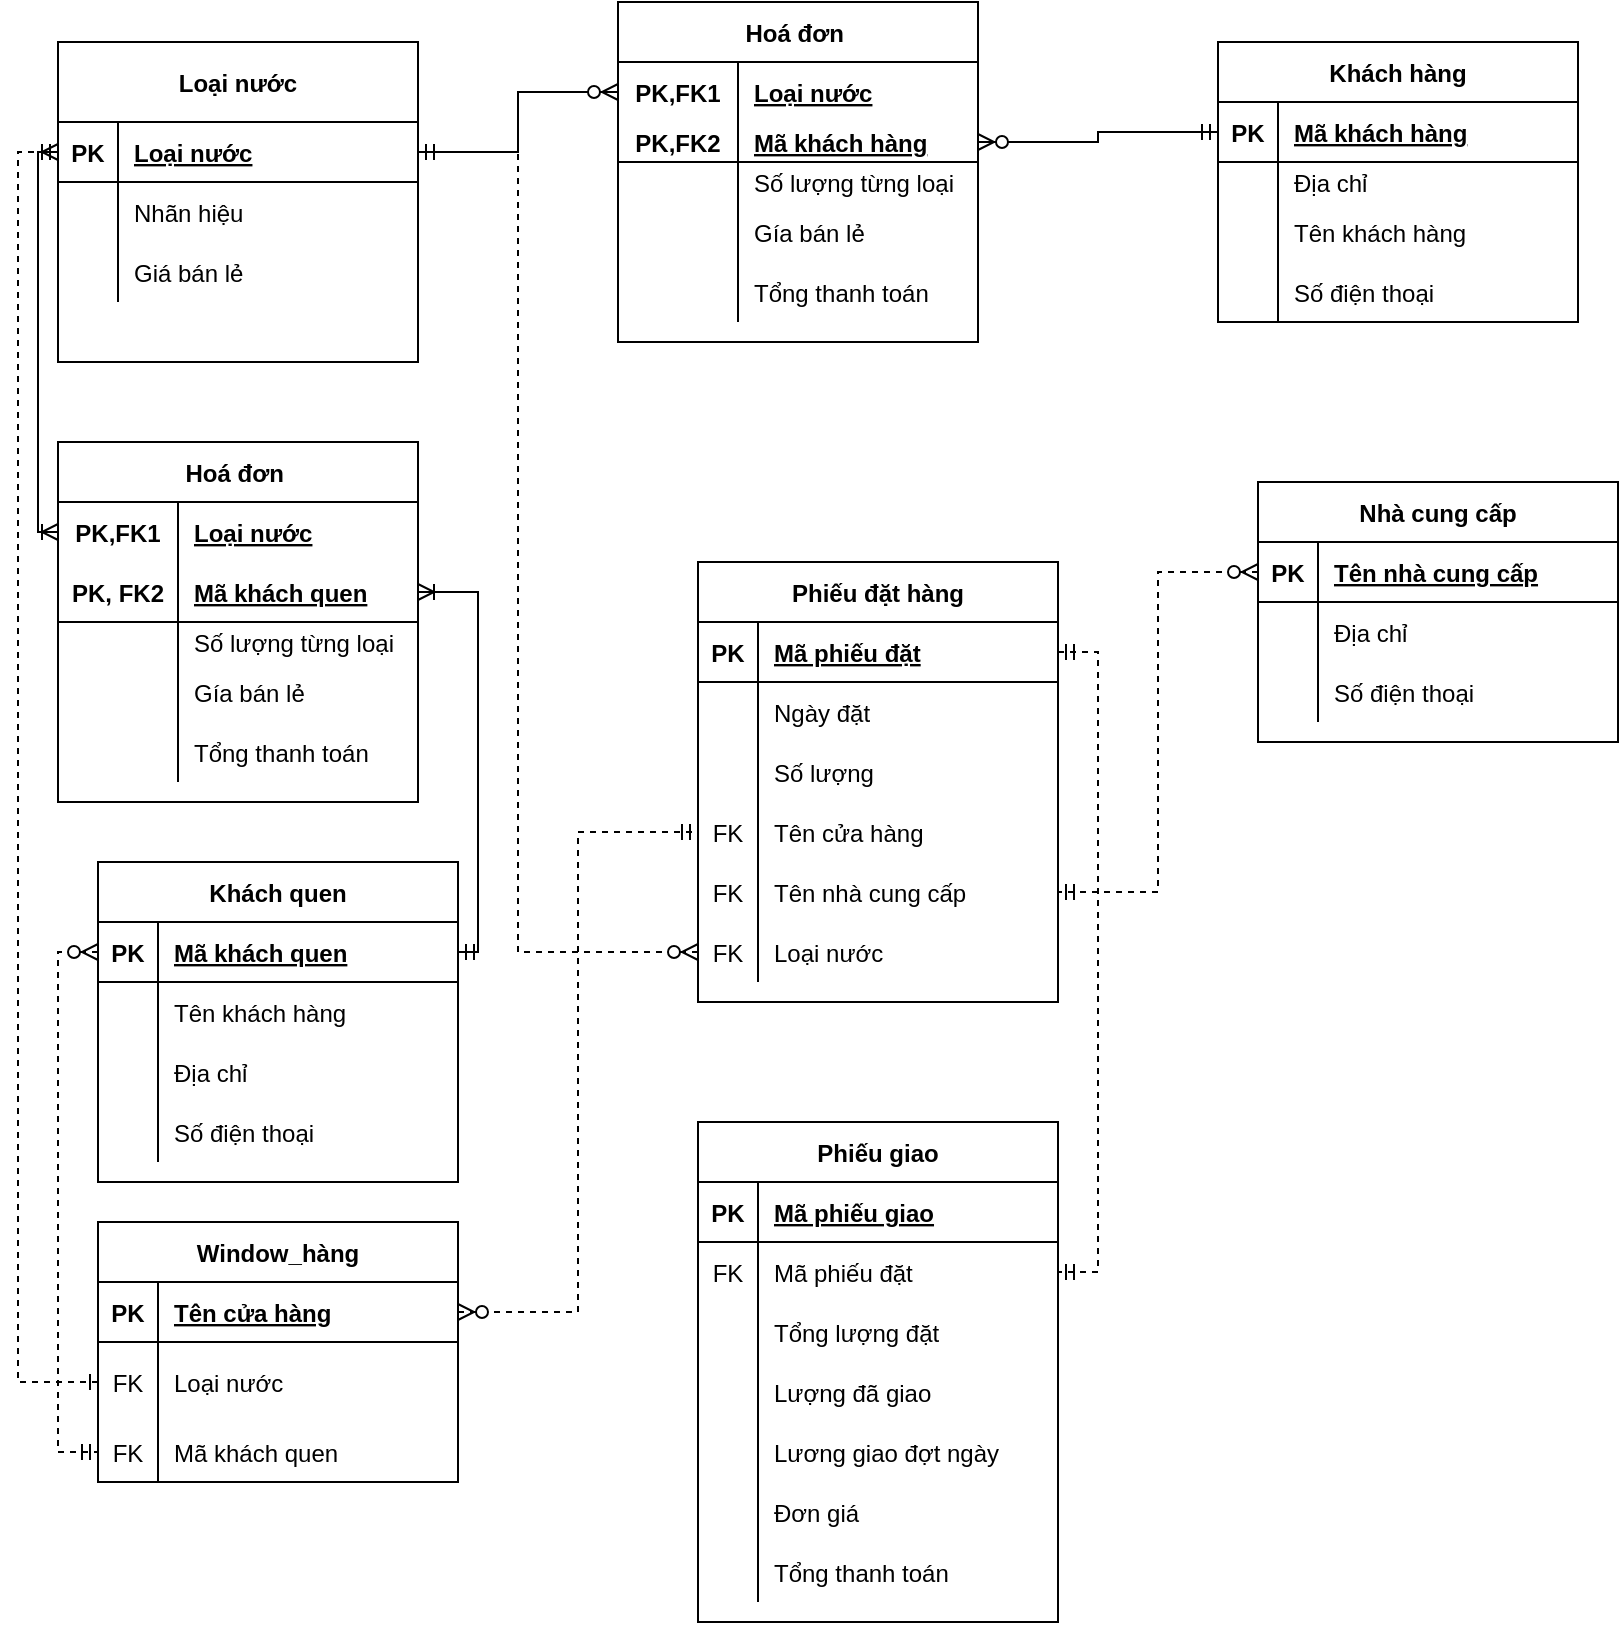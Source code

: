 <mxfile version="14.8.0" type="github">
  <diagram id="CBJcSRbV2MQ1lQroXhxs" name="Page-1">
    <mxGraphModel dx="1021" dy="1490" grid="1" gridSize="10" guides="1" tooltips="1" connect="1" arrows="1" fold="1" page="1" pageScale="1" pageWidth="827" pageHeight="1169" math="0" shadow="0">
      <root>
        <mxCell id="0" />
        <mxCell id="1" parent="0" />
        <mxCell id="EOFsWI7m7b9djhAbd4BA-14" value="Loại nước" style="shape=table;startSize=40;container=1;collapsible=1;childLayout=tableLayout;fixedRows=1;rowLines=0;fontStyle=1;align=center;resizeLast=1;" parent="1" vertex="1">
          <mxGeometry x="40" y="-1140" width="180" height="160" as="geometry" />
        </mxCell>
        <mxCell id="EOFsWI7m7b9djhAbd4BA-15" value="" style="shape=partialRectangle;collapsible=0;dropTarget=0;pointerEvents=0;fillColor=none;top=0;left=0;bottom=1;right=0;points=[[0,0.5],[1,0.5]];portConstraint=eastwest;" parent="EOFsWI7m7b9djhAbd4BA-14" vertex="1">
          <mxGeometry y="40" width="180" height="30" as="geometry" />
        </mxCell>
        <mxCell id="EOFsWI7m7b9djhAbd4BA-16" value="PK" style="shape=partialRectangle;connectable=0;fillColor=none;top=0;left=0;bottom=0;right=0;fontStyle=1;overflow=hidden;" parent="EOFsWI7m7b9djhAbd4BA-15" vertex="1">
          <mxGeometry width="30" height="30" as="geometry" />
        </mxCell>
        <mxCell id="EOFsWI7m7b9djhAbd4BA-17" value="Loại nước" style="shape=partialRectangle;connectable=0;fillColor=none;top=0;left=0;bottom=0;right=0;align=left;spacingLeft=6;fontStyle=5;overflow=hidden;" parent="EOFsWI7m7b9djhAbd4BA-15" vertex="1">
          <mxGeometry x="30" width="150" height="30" as="geometry" />
        </mxCell>
        <mxCell id="EOFsWI7m7b9djhAbd4BA-71" value="" style="shape=partialRectangle;collapsible=0;dropTarget=0;pointerEvents=0;fillColor=none;top=0;left=0;bottom=0;right=0;points=[[0,0.5],[1,0.5]];portConstraint=eastwest;" parent="EOFsWI7m7b9djhAbd4BA-14" vertex="1">
          <mxGeometry y="70" width="180" height="30" as="geometry" />
        </mxCell>
        <mxCell id="EOFsWI7m7b9djhAbd4BA-72" value="" style="shape=partialRectangle;connectable=0;fillColor=none;top=0;left=0;bottom=0;right=0;fontStyle=0;overflow=hidden;" parent="EOFsWI7m7b9djhAbd4BA-71" vertex="1">
          <mxGeometry width="30" height="30" as="geometry" />
        </mxCell>
        <mxCell id="EOFsWI7m7b9djhAbd4BA-73" value="Nhãn hiệu" style="shape=partialRectangle;connectable=0;fillColor=none;top=0;left=0;bottom=0;right=0;align=left;spacingLeft=6;fontStyle=0;overflow=hidden;" parent="EOFsWI7m7b9djhAbd4BA-71" vertex="1">
          <mxGeometry x="30" width="150" height="30" as="geometry" />
        </mxCell>
        <mxCell id="EOFsWI7m7b9djhAbd4BA-18" value="" style="shape=partialRectangle;collapsible=0;dropTarget=0;pointerEvents=0;fillColor=none;top=0;left=0;bottom=0;right=0;points=[[0,0.5],[1,0.5]];portConstraint=eastwest;" parent="EOFsWI7m7b9djhAbd4BA-14" vertex="1">
          <mxGeometry y="100" width="180" height="30" as="geometry" />
        </mxCell>
        <mxCell id="EOFsWI7m7b9djhAbd4BA-19" value="" style="shape=partialRectangle;connectable=0;fillColor=none;top=0;left=0;bottom=0;right=0;editable=1;overflow=hidden;" parent="EOFsWI7m7b9djhAbd4BA-18" vertex="1">
          <mxGeometry width="30" height="30" as="geometry" />
        </mxCell>
        <mxCell id="EOFsWI7m7b9djhAbd4BA-20" value="Giá bán lẻ" style="shape=partialRectangle;connectable=0;fillColor=none;top=0;left=0;bottom=0;right=0;align=left;spacingLeft=6;overflow=hidden;" parent="EOFsWI7m7b9djhAbd4BA-18" vertex="1">
          <mxGeometry x="30" width="150" height="30" as="geometry" />
        </mxCell>
        <mxCell id="EOFsWI7m7b9djhAbd4BA-40" value="Khách hàng" style="shape=table;startSize=30;container=1;collapsible=1;childLayout=tableLayout;fixedRows=1;rowLines=0;fontStyle=1;align=center;resizeLast=1;" parent="1" vertex="1">
          <mxGeometry x="620" y="-1140" width="180" height="140" as="geometry" />
        </mxCell>
        <mxCell id="EOFsWI7m7b9djhAbd4BA-41" value="" style="shape=partialRectangle;collapsible=0;dropTarget=0;pointerEvents=0;fillColor=none;top=0;left=0;bottom=1;right=0;points=[[0,0.5],[1,0.5]];portConstraint=eastwest;" parent="EOFsWI7m7b9djhAbd4BA-40" vertex="1">
          <mxGeometry y="30" width="180" height="30" as="geometry" />
        </mxCell>
        <mxCell id="EOFsWI7m7b9djhAbd4BA-42" value="PK" style="shape=partialRectangle;connectable=0;fillColor=none;top=0;left=0;bottom=0;right=0;fontStyle=1;overflow=hidden;" parent="EOFsWI7m7b9djhAbd4BA-41" vertex="1">
          <mxGeometry width="30" height="30" as="geometry" />
        </mxCell>
        <mxCell id="EOFsWI7m7b9djhAbd4BA-43" value="Mã khách hàng" style="shape=partialRectangle;connectable=0;fillColor=none;top=0;left=0;bottom=0;right=0;align=left;spacingLeft=6;fontStyle=5;overflow=hidden;" parent="EOFsWI7m7b9djhAbd4BA-41" vertex="1">
          <mxGeometry x="30" width="150" height="30" as="geometry" />
        </mxCell>
        <mxCell id="EOFsWI7m7b9djhAbd4BA-44" value="" style="shape=partialRectangle;collapsible=0;dropTarget=0;pointerEvents=0;fillColor=none;top=0;left=0;bottom=0;right=0;points=[[0,0.5],[1,0.5]];portConstraint=eastwest;" parent="EOFsWI7m7b9djhAbd4BA-40" vertex="1">
          <mxGeometry y="60" width="180" height="20" as="geometry" />
        </mxCell>
        <mxCell id="EOFsWI7m7b9djhAbd4BA-45" value="" style="shape=partialRectangle;connectable=0;fillColor=none;top=0;left=0;bottom=0;right=0;editable=1;overflow=hidden;" parent="EOFsWI7m7b9djhAbd4BA-44" vertex="1">
          <mxGeometry width="30" height="20" as="geometry" />
        </mxCell>
        <mxCell id="EOFsWI7m7b9djhAbd4BA-46" value="Địa chỉ" style="shape=partialRectangle;connectable=0;fillColor=none;top=0;left=0;bottom=0;right=0;align=left;spacingLeft=6;overflow=hidden;" parent="EOFsWI7m7b9djhAbd4BA-44" vertex="1">
          <mxGeometry x="30" width="150" height="20" as="geometry" />
        </mxCell>
        <mxCell id="EOFsWI7m7b9djhAbd4BA-47" value="" style="shape=partialRectangle;collapsible=0;dropTarget=0;pointerEvents=0;fillColor=none;top=0;left=0;bottom=0;right=0;points=[[0,0.5],[1,0.5]];portConstraint=eastwest;" parent="EOFsWI7m7b9djhAbd4BA-40" vertex="1">
          <mxGeometry y="80" width="180" height="30" as="geometry" />
        </mxCell>
        <mxCell id="EOFsWI7m7b9djhAbd4BA-48" value="" style="shape=partialRectangle;connectable=0;fillColor=none;top=0;left=0;bottom=0;right=0;editable=1;overflow=hidden;" parent="EOFsWI7m7b9djhAbd4BA-47" vertex="1">
          <mxGeometry width="30" height="30" as="geometry" />
        </mxCell>
        <mxCell id="EOFsWI7m7b9djhAbd4BA-49" value="Tên khách hàng" style="shape=partialRectangle;connectable=0;fillColor=none;top=0;left=0;bottom=0;right=0;align=left;spacingLeft=6;overflow=hidden;" parent="EOFsWI7m7b9djhAbd4BA-47" vertex="1">
          <mxGeometry x="30" width="150" height="30" as="geometry" />
        </mxCell>
        <mxCell id="EOFsWI7m7b9djhAbd4BA-50" value="" style="shape=partialRectangle;collapsible=0;dropTarget=0;pointerEvents=0;fillColor=none;top=0;left=0;bottom=0;right=0;points=[[0,0.5],[1,0.5]];portConstraint=eastwest;" parent="EOFsWI7m7b9djhAbd4BA-40" vertex="1">
          <mxGeometry y="110" width="180" height="30" as="geometry" />
        </mxCell>
        <mxCell id="EOFsWI7m7b9djhAbd4BA-51" value="" style="shape=partialRectangle;connectable=0;fillColor=none;top=0;left=0;bottom=0;right=0;editable=1;overflow=hidden;" parent="EOFsWI7m7b9djhAbd4BA-50" vertex="1">
          <mxGeometry width="30" height="30" as="geometry" />
        </mxCell>
        <mxCell id="EOFsWI7m7b9djhAbd4BA-52" value="Số điện thoại" style="shape=partialRectangle;connectable=0;fillColor=none;top=0;left=0;bottom=0;right=0;align=left;spacingLeft=6;overflow=hidden;" parent="EOFsWI7m7b9djhAbd4BA-50" vertex="1">
          <mxGeometry x="30" width="150" height="30" as="geometry" />
        </mxCell>
        <mxCell id="EOFsWI7m7b9djhAbd4BA-53" value="Hoá đơn " style="shape=table;startSize=30;container=1;collapsible=1;childLayout=tableLayout;fixedRows=1;rowLines=0;fontStyle=1;align=center;resizeLast=1;" parent="1" vertex="1">
          <mxGeometry x="320" y="-1160" width="180" height="170" as="geometry" />
        </mxCell>
        <mxCell id="EOFsWI7m7b9djhAbd4BA-54" value="" style="shape=partialRectangle;collapsible=0;dropTarget=0;pointerEvents=0;fillColor=none;top=0;left=0;bottom=0;right=0;points=[[0,0.5],[1,0.5]];portConstraint=eastwest;" parent="EOFsWI7m7b9djhAbd4BA-53" vertex="1">
          <mxGeometry y="30" width="180" height="30" as="geometry" />
        </mxCell>
        <mxCell id="EOFsWI7m7b9djhAbd4BA-55" value="PK,FK1" style="shape=partialRectangle;connectable=0;fillColor=none;top=0;left=0;bottom=0;right=0;fontStyle=1;overflow=hidden;" parent="EOFsWI7m7b9djhAbd4BA-54" vertex="1">
          <mxGeometry width="60" height="30" as="geometry" />
        </mxCell>
        <mxCell id="EOFsWI7m7b9djhAbd4BA-56" value="Loại nước" style="shape=partialRectangle;connectable=0;fillColor=none;top=0;left=0;bottom=0;right=0;align=left;spacingLeft=6;fontStyle=5;overflow=hidden;" parent="EOFsWI7m7b9djhAbd4BA-54" vertex="1">
          <mxGeometry x="60" width="120" height="30" as="geometry" />
        </mxCell>
        <mxCell id="EOFsWI7m7b9djhAbd4BA-57" value="" style="shape=partialRectangle;collapsible=0;dropTarget=0;pointerEvents=0;fillColor=none;top=0;left=0;bottom=1;right=0;points=[[0,0.5],[1,0.5]];portConstraint=eastwest;" parent="EOFsWI7m7b9djhAbd4BA-53" vertex="1">
          <mxGeometry y="60" width="180" height="20" as="geometry" />
        </mxCell>
        <mxCell id="EOFsWI7m7b9djhAbd4BA-58" value="PK,FK2" style="shape=partialRectangle;connectable=0;fillColor=none;top=0;left=0;bottom=0;right=0;fontStyle=1;overflow=hidden;" parent="EOFsWI7m7b9djhAbd4BA-57" vertex="1">
          <mxGeometry width="60" height="20" as="geometry" />
        </mxCell>
        <mxCell id="EOFsWI7m7b9djhAbd4BA-59" value="Mã khách hàng" style="shape=partialRectangle;connectable=0;fillColor=none;top=0;left=0;bottom=0;right=0;align=left;spacingLeft=6;fontStyle=5;overflow=hidden;" parent="EOFsWI7m7b9djhAbd4BA-57" vertex="1">
          <mxGeometry x="60" width="120" height="20" as="geometry" />
        </mxCell>
        <mxCell id="EOFsWI7m7b9djhAbd4BA-60" value="" style="shape=partialRectangle;collapsible=0;dropTarget=0;pointerEvents=0;fillColor=none;top=0;left=0;bottom=0;right=0;points=[[0,0.5],[1,0.5]];portConstraint=eastwest;" parent="EOFsWI7m7b9djhAbd4BA-53" vertex="1">
          <mxGeometry y="80" width="180" height="20" as="geometry" />
        </mxCell>
        <mxCell id="EOFsWI7m7b9djhAbd4BA-61" value="" style="shape=partialRectangle;connectable=0;fillColor=none;top=0;left=0;bottom=0;right=0;editable=1;overflow=hidden;" parent="EOFsWI7m7b9djhAbd4BA-60" vertex="1">
          <mxGeometry width="60" height="20" as="geometry" />
        </mxCell>
        <mxCell id="EOFsWI7m7b9djhAbd4BA-62" value="Số lượng từng loại" style="shape=partialRectangle;connectable=0;fillColor=none;top=0;left=0;bottom=0;right=0;align=left;spacingLeft=6;overflow=hidden;" parent="EOFsWI7m7b9djhAbd4BA-60" vertex="1">
          <mxGeometry x="60" width="120" height="20" as="geometry" />
        </mxCell>
        <mxCell id="EOFsWI7m7b9djhAbd4BA-63" value="" style="shape=partialRectangle;collapsible=0;dropTarget=0;pointerEvents=0;fillColor=none;top=0;left=0;bottom=0;right=0;points=[[0,0.5],[1,0.5]];portConstraint=eastwest;" parent="EOFsWI7m7b9djhAbd4BA-53" vertex="1">
          <mxGeometry y="100" width="180" height="30" as="geometry" />
        </mxCell>
        <mxCell id="EOFsWI7m7b9djhAbd4BA-64" value="" style="shape=partialRectangle;connectable=0;fillColor=none;top=0;left=0;bottom=0;right=0;editable=1;overflow=hidden;" parent="EOFsWI7m7b9djhAbd4BA-63" vertex="1">
          <mxGeometry width="60" height="30" as="geometry" />
        </mxCell>
        <mxCell id="EOFsWI7m7b9djhAbd4BA-65" value="Gía bán lẻ" style="shape=partialRectangle;connectable=0;fillColor=none;top=0;left=0;bottom=0;right=0;align=left;spacingLeft=6;overflow=hidden;" parent="EOFsWI7m7b9djhAbd4BA-63" vertex="1">
          <mxGeometry x="60" width="120" height="30" as="geometry" />
        </mxCell>
        <mxCell id="16_1FC29FFqXeWkh9oYr-1" value="" style="shape=partialRectangle;collapsible=0;dropTarget=0;pointerEvents=0;fillColor=none;top=0;left=0;bottom=0;right=0;points=[[0,0.5],[1,0.5]];portConstraint=eastwest;" vertex="1" parent="EOFsWI7m7b9djhAbd4BA-53">
          <mxGeometry y="130" width="180" height="30" as="geometry" />
        </mxCell>
        <mxCell id="16_1FC29FFqXeWkh9oYr-2" value="" style="shape=partialRectangle;connectable=0;fillColor=none;top=0;left=0;bottom=0;right=0;editable=1;overflow=hidden;" vertex="1" parent="16_1FC29FFqXeWkh9oYr-1">
          <mxGeometry width="60" height="30" as="geometry" />
        </mxCell>
        <mxCell id="16_1FC29FFqXeWkh9oYr-3" value="Tổng thanh toán" style="shape=partialRectangle;connectable=0;fillColor=none;top=0;left=0;bottom=0;right=0;align=left;spacingLeft=6;overflow=hidden;" vertex="1" parent="16_1FC29FFqXeWkh9oYr-1">
          <mxGeometry x="60" width="120" height="30" as="geometry" />
        </mxCell>
        <mxCell id="16_1FC29FFqXeWkh9oYr-4" style="edgeStyle=orthogonalEdgeStyle;rounded=0;orthogonalLoop=1;jettySize=auto;html=1;entryX=0;entryY=0.5;entryDx=0;entryDy=0;startArrow=ERmandOne;startFill=0;endArrow=ERzeroToMany;endFill=1;" edge="1" parent="1" source="EOFsWI7m7b9djhAbd4BA-15" target="EOFsWI7m7b9djhAbd4BA-54">
          <mxGeometry relative="1" as="geometry" />
        </mxCell>
        <mxCell id="16_1FC29FFqXeWkh9oYr-5" style="edgeStyle=orthogonalEdgeStyle;rounded=0;orthogonalLoop=1;jettySize=auto;html=1;startArrow=ERmandOne;startFill=0;endArrow=ERzeroToMany;endFill=1;" edge="1" parent="1" source="EOFsWI7m7b9djhAbd4BA-41" target="EOFsWI7m7b9djhAbd4BA-57">
          <mxGeometry relative="1" as="geometry" />
        </mxCell>
        <mxCell id="16_1FC29FFqXeWkh9oYr-19" value="Nhà cung cấp" style="shape=table;startSize=30;container=1;collapsible=1;childLayout=tableLayout;fixedRows=1;rowLines=0;fontStyle=1;align=center;resizeLast=1;" vertex="1" parent="1">
          <mxGeometry x="640" y="-920" width="180" height="130" as="geometry" />
        </mxCell>
        <mxCell id="16_1FC29FFqXeWkh9oYr-20" value="" style="shape=partialRectangle;collapsible=0;dropTarget=0;pointerEvents=0;fillColor=none;top=0;left=0;bottom=1;right=0;points=[[0,0.5],[1,0.5]];portConstraint=eastwest;" vertex="1" parent="16_1FC29FFqXeWkh9oYr-19">
          <mxGeometry y="30" width="180" height="30" as="geometry" />
        </mxCell>
        <mxCell id="16_1FC29FFqXeWkh9oYr-21" value="PK" style="shape=partialRectangle;connectable=0;fillColor=none;top=0;left=0;bottom=0;right=0;fontStyle=1;overflow=hidden;" vertex="1" parent="16_1FC29FFqXeWkh9oYr-20">
          <mxGeometry width="30" height="30" as="geometry" />
        </mxCell>
        <mxCell id="16_1FC29FFqXeWkh9oYr-22" value="Tên nhà cung cấp" style="shape=partialRectangle;connectable=0;fillColor=none;top=0;left=0;bottom=0;right=0;align=left;spacingLeft=6;fontStyle=5;overflow=hidden;" vertex="1" parent="16_1FC29FFqXeWkh9oYr-20">
          <mxGeometry x="30" width="150" height="30" as="geometry" />
        </mxCell>
        <mxCell id="16_1FC29FFqXeWkh9oYr-23" value="" style="shape=partialRectangle;collapsible=0;dropTarget=0;pointerEvents=0;fillColor=none;top=0;left=0;bottom=0;right=0;points=[[0,0.5],[1,0.5]];portConstraint=eastwest;" vertex="1" parent="16_1FC29FFqXeWkh9oYr-19">
          <mxGeometry y="60" width="180" height="30" as="geometry" />
        </mxCell>
        <mxCell id="16_1FC29FFqXeWkh9oYr-24" value="" style="shape=partialRectangle;connectable=0;fillColor=none;top=0;left=0;bottom=0;right=0;editable=1;overflow=hidden;" vertex="1" parent="16_1FC29FFqXeWkh9oYr-23">
          <mxGeometry width="30" height="30" as="geometry" />
        </mxCell>
        <mxCell id="16_1FC29FFqXeWkh9oYr-25" value="Địa chỉ" style="shape=partialRectangle;connectable=0;fillColor=none;top=0;left=0;bottom=0;right=0;align=left;spacingLeft=6;overflow=hidden;" vertex="1" parent="16_1FC29FFqXeWkh9oYr-23">
          <mxGeometry x="30" width="150" height="30" as="geometry" />
        </mxCell>
        <mxCell id="16_1FC29FFqXeWkh9oYr-26" value="" style="shape=partialRectangle;collapsible=0;dropTarget=0;pointerEvents=0;fillColor=none;top=0;left=0;bottom=0;right=0;points=[[0,0.5],[1,0.5]];portConstraint=eastwest;" vertex="1" parent="16_1FC29FFqXeWkh9oYr-19">
          <mxGeometry y="90" width="180" height="30" as="geometry" />
        </mxCell>
        <mxCell id="16_1FC29FFqXeWkh9oYr-27" value="" style="shape=partialRectangle;connectable=0;fillColor=none;top=0;left=0;bottom=0;right=0;editable=1;overflow=hidden;" vertex="1" parent="16_1FC29FFqXeWkh9oYr-26">
          <mxGeometry width="30" height="30" as="geometry" />
        </mxCell>
        <mxCell id="16_1FC29FFqXeWkh9oYr-28" value="Số điện thoại" style="shape=partialRectangle;connectable=0;fillColor=none;top=0;left=0;bottom=0;right=0;align=left;spacingLeft=6;overflow=hidden;" vertex="1" parent="16_1FC29FFqXeWkh9oYr-26">
          <mxGeometry x="30" width="150" height="30" as="geometry" />
        </mxCell>
        <mxCell id="16_1FC29FFqXeWkh9oYr-32" value="Window_hàng" style="shape=table;startSize=30;container=1;collapsible=1;childLayout=tableLayout;fixedRows=1;rowLines=0;fontStyle=1;align=center;resizeLast=1;" vertex="1" parent="1">
          <mxGeometry x="60" y="-550" width="180" height="130" as="geometry" />
        </mxCell>
        <mxCell id="16_1FC29FFqXeWkh9oYr-33" value="" style="shape=partialRectangle;collapsible=0;dropTarget=0;pointerEvents=0;fillColor=none;top=0;left=0;bottom=1;right=0;points=[[0,0.5],[1,0.5]];portConstraint=eastwest;" vertex="1" parent="16_1FC29FFqXeWkh9oYr-32">
          <mxGeometry y="30" width="180" height="30" as="geometry" />
        </mxCell>
        <mxCell id="16_1FC29FFqXeWkh9oYr-34" value="PK" style="shape=partialRectangle;connectable=0;fillColor=none;top=0;left=0;bottom=0;right=0;fontStyle=1;overflow=hidden;" vertex="1" parent="16_1FC29FFqXeWkh9oYr-33">
          <mxGeometry width="30" height="30" as="geometry" />
        </mxCell>
        <mxCell id="16_1FC29FFqXeWkh9oYr-35" value="Tên cửa hàng" style="shape=partialRectangle;connectable=0;fillColor=none;top=0;left=0;bottom=0;right=0;align=left;spacingLeft=6;fontStyle=5;overflow=hidden;" vertex="1" parent="16_1FC29FFqXeWkh9oYr-33">
          <mxGeometry x="30" width="150" height="30" as="geometry" />
        </mxCell>
        <mxCell id="16_1FC29FFqXeWkh9oYr-36" value="" style="shape=partialRectangle;collapsible=0;dropTarget=0;pointerEvents=0;fillColor=none;top=0;left=0;bottom=0;right=0;points=[[0,0.5],[1,0.5]];portConstraint=eastwest;" vertex="1" parent="16_1FC29FFqXeWkh9oYr-32">
          <mxGeometry y="60" width="180" height="40" as="geometry" />
        </mxCell>
        <mxCell id="16_1FC29FFqXeWkh9oYr-37" value="FK" style="shape=partialRectangle;connectable=0;fillColor=none;top=0;left=0;bottom=0;right=0;editable=1;overflow=hidden;" vertex="1" parent="16_1FC29FFqXeWkh9oYr-36">
          <mxGeometry width="30" height="40" as="geometry" />
        </mxCell>
        <mxCell id="16_1FC29FFqXeWkh9oYr-38" value="Loại nước" style="shape=partialRectangle;connectable=0;fillColor=none;top=0;left=0;bottom=0;right=0;align=left;spacingLeft=6;overflow=hidden;" vertex="1" parent="16_1FC29FFqXeWkh9oYr-36">
          <mxGeometry x="30" width="150" height="40" as="geometry" />
        </mxCell>
        <mxCell id="16_1FC29FFqXeWkh9oYr-39" value="" style="shape=partialRectangle;collapsible=0;dropTarget=0;pointerEvents=0;fillColor=none;top=0;left=0;bottom=0;right=0;points=[[0,0.5],[1,0.5]];portConstraint=eastwest;" vertex="1" parent="16_1FC29FFqXeWkh9oYr-32">
          <mxGeometry y="100" width="180" height="30" as="geometry" />
        </mxCell>
        <mxCell id="16_1FC29FFqXeWkh9oYr-40" value="FK" style="shape=partialRectangle;connectable=0;fillColor=none;top=0;left=0;bottom=0;right=0;editable=1;overflow=hidden;" vertex="1" parent="16_1FC29FFqXeWkh9oYr-39">
          <mxGeometry width="30" height="30" as="geometry" />
        </mxCell>
        <mxCell id="16_1FC29FFqXeWkh9oYr-41" value="Mã khách quen" style="shape=partialRectangle;connectable=0;fillColor=none;top=0;left=0;bottom=0;right=0;align=left;spacingLeft=6;overflow=hidden;" vertex="1" parent="16_1FC29FFqXeWkh9oYr-39">
          <mxGeometry x="30" width="150" height="30" as="geometry" />
        </mxCell>
        <mxCell id="16_1FC29FFqXeWkh9oYr-58" value="Phiếu đặt hàng" style="shape=table;startSize=30;container=1;collapsible=1;childLayout=tableLayout;fixedRows=1;rowLines=0;fontStyle=1;align=center;resizeLast=1;" vertex="1" parent="1">
          <mxGeometry x="360" y="-880" width="180" height="220" as="geometry" />
        </mxCell>
        <mxCell id="16_1FC29FFqXeWkh9oYr-59" value="" style="shape=partialRectangle;collapsible=0;dropTarget=0;pointerEvents=0;fillColor=none;top=0;left=0;bottom=1;right=0;points=[[0,0.5],[1,0.5]];portConstraint=eastwest;" vertex="1" parent="16_1FC29FFqXeWkh9oYr-58">
          <mxGeometry y="30" width="180" height="30" as="geometry" />
        </mxCell>
        <mxCell id="16_1FC29FFqXeWkh9oYr-60" value="PK" style="shape=partialRectangle;connectable=0;fillColor=none;top=0;left=0;bottom=0;right=0;fontStyle=1;overflow=hidden;" vertex="1" parent="16_1FC29FFqXeWkh9oYr-59">
          <mxGeometry width="30" height="30" as="geometry" />
        </mxCell>
        <mxCell id="16_1FC29FFqXeWkh9oYr-61" value="Mã phiếu đặt" style="shape=partialRectangle;connectable=0;fillColor=none;top=0;left=0;bottom=0;right=0;align=left;spacingLeft=6;fontStyle=5;overflow=hidden;" vertex="1" parent="16_1FC29FFqXeWkh9oYr-59">
          <mxGeometry x="30" width="150" height="30" as="geometry" />
        </mxCell>
        <mxCell id="16_1FC29FFqXeWkh9oYr-62" value="" style="shape=partialRectangle;collapsible=0;dropTarget=0;pointerEvents=0;fillColor=none;top=0;left=0;bottom=0;right=0;points=[[0,0.5],[1,0.5]];portConstraint=eastwest;" vertex="1" parent="16_1FC29FFqXeWkh9oYr-58">
          <mxGeometry y="60" width="180" height="30" as="geometry" />
        </mxCell>
        <mxCell id="16_1FC29FFqXeWkh9oYr-63" value="" style="shape=partialRectangle;connectable=0;fillColor=none;top=0;left=0;bottom=0;right=0;editable=1;overflow=hidden;" vertex="1" parent="16_1FC29FFqXeWkh9oYr-62">
          <mxGeometry width="30" height="30" as="geometry" />
        </mxCell>
        <mxCell id="16_1FC29FFqXeWkh9oYr-64" value="Ngày đặt" style="shape=partialRectangle;connectable=0;fillColor=none;top=0;left=0;bottom=0;right=0;align=left;spacingLeft=6;overflow=hidden;" vertex="1" parent="16_1FC29FFqXeWkh9oYr-62">
          <mxGeometry x="30" width="150" height="30" as="geometry" />
        </mxCell>
        <mxCell id="16_1FC29FFqXeWkh9oYr-65" value="" style="shape=partialRectangle;collapsible=0;dropTarget=0;pointerEvents=0;fillColor=none;top=0;left=0;bottom=0;right=0;points=[[0,0.5],[1,0.5]];portConstraint=eastwest;" vertex="1" parent="16_1FC29FFqXeWkh9oYr-58">
          <mxGeometry y="90" width="180" height="30" as="geometry" />
        </mxCell>
        <mxCell id="16_1FC29FFqXeWkh9oYr-66" value="" style="shape=partialRectangle;connectable=0;fillColor=none;top=0;left=0;bottom=0;right=0;editable=1;overflow=hidden;" vertex="1" parent="16_1FC29FFqXeWkh9oYr-65">
          <mxGeometry width="30" height="30" as="geometry" />
        </mxCell>
        <mxCell id="16_1FC29FFqXeWkh9oYr-67" value="Số lượng" style="shape=partialRectangle;connectable=0;fillColor=none;top=0;left=0;bottom=0;right=0;align=left;spacingLeft=6;overflow=hidden;" vertex="1" parent="16_1FC29FFqXeWkh9oYr-65">
          <mxGeometry x="30" width="150" height="30" as="geometry" />
        </mxCell>
        <mxCell id="16_1FC29FFqXeWkh9oYr-84" value="" style="shape=partialRectangle;collapsible=0;dropTarget=0;pointerEvents=0;fillColor=none;top=0;left=0;bottom=0;right=0;points=[[0,0.5],[1,0.5]];portConstraint=eastwest;" vertex="1" parent="16_1FC29FFqXeWkh9oYr-58">
          <mxGeometry y="120" width="180" height="30" as="geometry" />
        </mxCell>
        <mxCell id="16_1FC29FFqXeWkh9oYr-85" value="FK" style="shape=partialRectangle;connectable=0;fillColor=none;top=0;left=0;bottom=0;right=0;fontStyle=0;overflow=hidden;" vertex="1" parent="16_1FC29FFqXeWkh9oYr-84">
          <mxGeometry width="30" height="30" as="geometry" />
        </mxCell>
        <mxCell id="16_1FC29FFqXeWkh9oYr-86" value="Tên cửa hàng" style="shape=partialRectangle;connectable=0;fillColor=none;top=0;left=0;bottom=0;right=0;align=left;spacingLeft=6;fontStyle=0;overflow=hidden;" vertex="1" parent="16_1FC29FFqXeWkh9oYr-84">
          <mxGeometry x="30" width="150" height="30" as="geometry" />
        </mxCell>
        <mxCell id="16_1FC29FFqXeWkh9oYr-80" value="" style="shape=partialRectangle;collapsible=0;dropTarget=0;pointerEvents=0;fillColor=none;top=0;left=0;bottom=0;right=0;points=[[0,0.5],[1,0.5]];portConstraint=eastwest;" vertex="1" parent="16_1FC29FFqXeWkh9oYr-58">
          <mxGeometry y="150" width="180" height="30" as="geometry" />
        </mxCell>
        <mxCell id="16_1FC29FFqXeWkh9oYr-81" value="FK" style="shape=partialRectangle;connectable=0;fillColor=none;top=0;left=0;bottom=0;right=0;fontStyle=0;overflow=hidden;" vertex="1" parent="16_1FC29FFqXeWkh9oYr-80">
          <mxGeometry width="30" height="30" as="geometry" />
        </mxCell>
        <mxCell id="16_1FC29FFqXeWkh9oYr-82" value="Tên nhà cung cấp" style="shape=partialRectangle;connectable=0;fillColor=none;top=0;left=0;bottom=0;right=0;align=left;spacingLeft=6;fontStyle=0;overflow=hidden;" vertex="1" parent="16_1FC29FFqXeWkh9oYr-80">
          <mxGeometry x="30" width="150" height="30" as="geometry" />
        </mxCell>
        <mxCell id="16_1FC29FFqXeWkh9oYr-68" value="" style="shape=partialRectangle;collapsible=0;dropTarget=0;pointerEvents=0;fillColor=none;top=0;left=0;bottom=0;right=0;points=[[0,0.5],[1,0.5]];portConstraint=eastwest;" vertex="1" parent="16_1FC29FFqXeWkh9oYr-58">
          <mxGeometry y="180" width="180" height="30" as="geometry" />
        </mxCell>
        <mxCell id="16_1FC29FFqXeWkh9oYr-69" value="FK" style="shape=partialRectangle;connectable=0;fillColor=none;top=0;left=0;bottom=0;right=0;editable=1;overflow=hidden;" vertex="1" parent="16_1FC29FFqXeWkh9oYr-68">
          <mxGeometry width="30" height="30" as="geometry" />
        </mxCell>
        <mxCell id="16_1FC29FFqXeWkh9oYr-70" value="Loại nước" style="shape=partialRectangle;connectable=0;fillColor=none;top=0;left=0;bottom=0;right=0;align=left;spacingLeft=6;overflow=hidden;" vertex="1" parent="16_1FC29FFqXeWkh9oYr-68">
          <mxGeometry x="30" width="150" height="30" as="geometry" />
        </mxCell>
        <mxCell id="16_1FC29FFqXeWkh9oYr-87" value="Phiếu giao" style="shape=table;startSize=30;container=1;collapsible=1;childLayout=tableLayout;fixedRows=1;rowLines=0;fontStyle=1;align=center;resizeLast=1;" vertex="1" parent="1">
          <mxGeometry x="360" y="-600" width="180" height="250" as="geometry" />
        </mxCell>
        <mxCell id="16_1FC29FFqXeWkh9oYr-88" value="" style="shape=partialRectangle;collapsible=0;dropTarget=0;pointerEvents=0;fillColor=none;top=0;left=0;bottom=1;right=0;points=[[0,0.5],[1,0.5]];portConstraint=eastwest;" vertex="1" parent="16_1FC29FFqXeWkh9oYr-87">
          <mxGeometry y="30" width="180" height="30" as="geometry" />
        </mxCell>
        <mxCell id="16_1FC29FFqXeWkh9oYr-89" value="PK" style="shape=partialRectangle;connectable=0;fillColor=none;top=0;left=0;bottom=0;right=0;fontStyle=1;overflow=hidden;" vertex="1" parent="16_1FC29FFqXeWkh9oYr-88">
          <mxGeometry width="30" height="30" as="geometry" />
        </mxCell>
        <mxCell id="16_1FC29FFqXeWkh9oYr-90" value="Mã phiếu giao" style="shape=partialRectangle;connectable=0;fillColor=none;top=0;left=0;bottom=0;right=0;align=left;spacingLeft=6;fontStyle=5;overflow=hidden;" vertex="1" parent="16_1FC29FFqXeWkh9oYr-88">
          <mxGeometry x="30" width="150" height="30" as="geometry" />
        </mxCell>
        <mxCell id="16_1FC29FFqXeWkh9oYr-91" value="" style="shape=partialRectangle;collapsible=0;dropTarget=0;pointerEvents=0;fillColor=none;top=0;left=0;bottom=0;right=0;points=[[0,0.5],[1,0.5]];portConstraint=eastwest;" vertex="1" parent="16_1FC29FFqXeWkh9oYr-87">
          <mxGeometry y="60" width="180" height="30" as="geometry" />
        </mxCell>
        <mxCell id="16_1FC29FFqXeWkh9oYr-92" value="FK" style="shape=partialRectangle;connectable=0;fillColor=none;top=0;left=0;bottom=0;right=0;editable=1;overflow=hidden;" vertex="1" parent="16_1FC29FFqXeWkh9oYr-91">
          <mxGeometry width="30" height="30" as="geometry" />
        </mxCell>
        <mxCell id="16_1FC29FFqXeWkh9oYr-93" value="Mã phiếu đặt" style="shape=partialRectangle;connectable=0;fillColor=none;top=0;left=0;bottom=0;right=0;align=left;spacingLeft=6;overflow=hidden;" vertex="1" parent="16_1FC29FFqXeWkh9oYr-91">
          <mxGeometry x="30" width="150" height="30" as="geometry" />
        </mxCell>
        <mxCell id="16_1FC29FFqXeWkh9oYr-94" value="" style="shape=partialRectangle;collapsible=0;dropTarget=0;pointerEvents=0;fillColor=none;top=0;left=0;bottom=0;right=0;points=[[0,0.5],[1,0.5]];portConstraint=eastwest;" vertex="1" parent="16_1FC29FFqXeWkh9oYr-87">
          <mxGeometry y="90" width="180" height="30" as="geometry" />
        </mxCell>
        <mxCell id="16_1FC29FFqXeWkh9oYr-95" value="" style="shape=partialRectangle;connectable=0;fillColor=none;top=0;left=0;bottom=0;right=0;editable=1;overflow=hidden;" vertex="1" parent="16_1FC29FFqXeWkh9oYr-94">
          <mxGeometry width="30" height="30" as="geometry" />
        </mxCell>
        <mxCell id="16_1FC29FFqXeWkh9oYr-96" value="Tổng lượng đặt" style="shape=partialRectangle;connectable=0;fillColor=none;top=0;left=0;bottom=0;right=0;align=left;spacingLeft=6;overflow=hidden;" vertex="1" parent="16_1FC29FFqXeWkh9oYr-94">
          <mxGeometry x="30" width="150" height="30" as="geometry" />
        </mxCell>
        <mxCell id="16_1FC29FFqXeWkh9oYr-97" value="" style="shape=partialRectangle;collapsible=0;dropTarget=0;pointerEvents=0;fillColor=none;top=0;left=0;bottom=0;right=0;points=[[0,0.5],[1,0.5]];portConstraint=eastwest;" vertex="1" parent="16_1FC29FFqXeWkh9oYr-87">
          <mxGeometry y="120" width="180" height="30" as="geometry" />
        </mxCell>
        <mxCell id="16_1FC29FFqXeWkh9oYr-98" value="" style="shape=partialRectangle;connectable=0;fillColor=none;top=0;left=0;bottom=0;right=0;editable=1;overflow=hidden;" vertex="1" parent="16_1FC29FFqXeWkh9oYr-97">
          <mxGeometry width="30" height="30" as="geometry" />
        </mxCell>
        <mxCell id="16_1FC29FFqXeWkh9oYr-99" value="Lượng đã giao" style="shape=partialRectangle;connectable=0;fillColor=none;top=0;left=0;bottom=0;right=0;align=left;spacingLeft=6;overflow=hidden;" vertex="1" parent="16_1FC29FFqXeWkh9oYr-97">
          <mxGeometry x="30" width="150" height="30" as="geometry" />
        </mxCell>
        <mxCell id="16_1FC29FFqXeWkh9oYr-121" value="" style="shape=partialRectangle;collapsible=0;dropTarget=0;pointerEvents=0;fillColor=none;top=0;left=0;bottom=0;right=0;points=[[0,0.5],[1,0.5]];portConstraint=eastwest;" vertex="1" parent="16_1FC29FFqXeWkh9oYr-87">
          <mxGeometry y="150" width="180" height="30" as="geometry" />
        </mxCell>
        <mxCell id="16_1FC29FFqXeWkh9oYr-122" value="" style="shape=partialRectangle;connectable=0;fillColor=none;top=0;left=0;bottom=0;right=0;fontStyle=0;overflow=hidden;" vertex="1" parent="16_1FC29FFqXeWkh9oYr-121">
          <mxGeometry width="30" height="30" as="geometry" />
        </mxCell>
        <mxCell id="16_1FC29FFqXeWkh9oYr-123" value="Lương giao đợt ngày" style="shape=partialRectangle;connectable=0;fillColor=none;top=0;left=0;bottom=0;right=0;align=left;spacingLeft=6;fontStyle=0;overflow=hidden;" vertex="1" parent="16_1FC29FFqXeWkh9oYr-121">
          <mxGeometry x="30" width="150" height="30" as="geometry" />
        </mxCell>
        <mxCell id="16_1FC29FFqXeWkh9oYr-125" value="" style="shape=partialRectangle;collapsible=0;dropTarget=0;pointerEvents=0;fillColor=none;top=0;left=0;bottom=0;right=0;points=[[0,0.5],[1,0.5]];portConstraint=eastwest;" vertex="1" parent="16_1FC29FFqXeWkh9oYr-87">
          <mxGeometry y="180" width="180" height="30" as="geometry" />
        </mxCell>
        <mxCell id="16_1FC29FFqXeWkh9oYr-126" value="" style="shape=partialRectangle;connectable=0;fillColor=none;top=0;left=0;bottom=0;right=0;fontStyle=0;overflow=hidden;" vertex="1" parent="16_1FC29FFqXeWkh9oYr-125">
          <mxGeometry width="30" height="30" as="geometry" />
        </mxCell>
        <mxCell id="16_1FC29FFqXeWkh9oYr-127" value="Đơn giá" style="shape=partialRectangle;connectable=0;fillColor=none;top=0;left=0;bottom=0;right=0;align=left;spacingLeft=6;fontStyle=0;overflow=hidden;" vertex="1" parent="16_1FC29FFqXeWkh9oYr-125">
          <mxGeometry x="30" width="150" height="30" as="geometry" />
        </mxCell>
        <mxCell id="16_1FC29FFqXeWkh9oYr-129" value="" style="shape=partialRectangle;collapsible=0;dropTarget=0;pointerEvents=0;fillColor=none;top=0;left=0;bottom=0;right=0;points=[[0,0.5],[1,0.5]];portConstraint=eastwest;" vertex="1" parent="16_1FC29FFqXeWkh9oYr-87">
          <mxGeometry y="210" width="180" height="30" as="geometry" />
        </mxCell>
        <mxCell id="16_1FC29FFqXeWkh9oYr-130" value="" style="shape=partialRectangle;connectable=0;fillColor=none;top=0;left=0;bottom=0;right=0;fontStyle=0;overflow=hidden;" vertex="1" parent="16_1FC29FFqXeWkh9oYr-129">
          <mxGeometry width="30" height="30" as="geometry" />
        </mxCell>
        <mxCell id="16_1FC29FFqXeWkh9oYr-131" value="Tổng thanh toán" style="shape=partialRectangle;connectable=0;fillColor=none;top=0;left=0;bottom=0;right=0;align=left;spacingLeft=6;fontStyle=0;overflow=hidden;" vertex="1" parent="16_1FC29FFqXeWkh9oYr-129">
          <mxGeometry x="30" width="150" height="30" as="geometry" />
        </mxCell>
        <mxCell id="16_1FC29FFqXeWkh9oYr-132" value="Khách quen" style="shape=table;startSize=30;container=1;collapsible=1;childLayout=tableLayout;fixedRows=1;rowLines=0;fontStyle=1;align=center;resizeLast=1;" vertex="1" parent="1">
          <mxGeometry x="60" y="-730" width="180" height="160" as="geometry" />
        </mxCell>
        <mxCell id="16_1FC29FFqXeWkh9oYr-133" value="" style="shape=partialRectangle;collapsible=0;dropTarget=0;pointerEvents=0;fillColor=none;top=0;left=0;bottom=1;right=0;points=[[0,0.5],[1,0.5]];portConstraint=eastwest;" vertex="1" parent="16_1FC29FFqXeWkh9oYr-132">
          <mxGeometry y="30" width="180" height="30" as="geometry" />
        </mxCell>
        <mxCell id="16_1FC29FFqXeWkh9oYr-134" value="PK" style="shape=partialRectangle;connectable=0;fillColor=none;top=0;left=0;bottom=0;right=0;fontStyle=1;overflow=hidden;" vertex="1" parent="16_1FC29FFqXeWkh9oYr-133">
          <mxGeometry width="30" height="30" as="geometry" />
        </mxCell>
        <mxCell id="16_1FC29FFqXeWkh9oYr-135" value="Mã khách quen" style="shape=partialRectangle;connectable=0;fillColor=none;top=0;left=0;bottom=0;right=0;align=left;spacingLeft=6;fontStyle=5;overflow=hidden;" vertex="1" parent="16_1FC29FFqXeWkh9oYr-133">
          <mxGeometry x="30" width="150" height="30" as="geometry" />
        </mxCell>
        <mxCell id="16_1FC29FFqXeWkh9oYr-136" value="" style="shape=partialRectangle;collapsible=0;dropTarget=0;pointerEvents=0;fillColor=none;top=0;left=0;bottom=0;right=0;points=[[0,0.5],[1,0.5]];portConstraint=eastwest;" vertex="1" parent="16_1FC29FFqXeWkh9oYr-132">
          <mxGeometry y="60" width="180" height="30" as="geometry" />
        </mxCell>
        <mxCell id="16_1FC29FFqXeWkh9oYr-137" value="" style="shape=partialRectangle;connectable=0;fillColor=none;top=0;left=0;bottom=0;right=0;editable=1;overflow=hidden;" vertex="1" parent="16_1FC29FFqXeWkh9oYr-136">
          <mxGeometry width="30" height="30" as="geometry" />
        </mxCell>
        <mxCell id="16_1FC29FFqXeWkh9oYr-138" value="Tên khách hàng" style="shape=partialRectangle;connectable=0;fillColor=none;top=0;left=0;bottom=0;right=0;align=left;spacingLeft=6;overflow=hidden;" vertex="1" parent="16_1FC29FFqXeWkh9oYr-136">
          <mxGeometry x="30" width="150" height="30" as="geometry" />
        </mxCell>
        <mxCell id="16_1FC29FFqXeWkh9oYr-139" value="" style="shape=partialRectangle;collapsible=0;dropTarget=0;pointerEvents=0;fillColor=none;top=0;left=0;bottom=0;right=0;points=[[0,0.5],[1,0.5]];portConstraint=eastwest;" vertex="1" parent="16_1FC29FFqXeWkh9oYr-132">
          <mxGeometry y="90" width="180" height="30" as="geometry" />
        </mxCell>
        <mxCell id="16_1FC29FFqXeWkh9oYr-140" value="" style="shape=partialRectangle;connectable=0;fillColor=none;top=0;left=0;bottom=0;right=0;editable=1;overflow=hidden;" vertex="1" parent="16_1FC29FFqXeWkh9oYr-139">
          <mxGeometry width="30" height="30" as="geometry" />
        </mxCell>
        <mxCell id="16_1FC29FFqXeWkh9oYr-141" value="Địa chỉ" style="shape=partialRectangle;connectable=0;fillColor=none;top=0;left=0;bottom=0;right=0;align=left;spacingLeft=6;overflow=hidden;" vertex="1" parent="16_1FC29FFqXeWkh9oYr-139">
          <mxGeometry x="30" width="150" height="30" as="geometry" />
        </mxCell>
        <mxCell id="16_1FC29FFqXeWkh9oYr-142" value="" style="shape=partialRectangle;collapsible=0;dropTarget=0;pointerEvents=0;fillColor=none;top=0;left=0;bottom=0;right=0;points=[[0,0.5],[1,0.5]];portConstraint=eastwest;" vertex="1" parent="16_1FC29FFqXeWkh9oYr-132">
          <mxGeometry y="120" width="180" height="30" as="geometry" />
        </mxCell>
        <mxCell id="16_1FC29FFqXeWkh9oYr-143" value="" style="shape=partialRectangle;connectable=0;fillColor=none;top=0;left=0;bottom=0;right=0;editable=1;overflow=hidden;" vertex="1" parent="16_1FC29FFqXeWkh9oYr-142">
          <mxGeometry width="30" height="30" as="geometry" />
        </mxCell>
        <mxCell id="16_1FC29FFqXeWkh9oYr-144" value="Số điện thoại" style="shape=partialRectangle;connectable=0;fillColor=none;top=0;left=0;bottom=0;right=0;align=left;spacingLeft=6;overflow=hidden;" vertex="1" parent="16_1FC29FFqXeWkh9oYr-142">
          <mxGeometry x="30" width="150" height="30" as="geometry" />
        </mxCell>
        <mxCell id="16_1FC29FFqXeWkh9oYr-150" style="edgeStyle=orthogonalEdgeStyle;rounded=0;orthogonalLoop=1;jettySize=auto;html=1;entryX=0;entryY=0.5;entryDx=0;entryDy=0;dashed=1;startArrow=ERone;startFill=0;endArrow=ERoneToMany;endFill=0;" edge="1" parent="1" source="16_1FC29FFqXeWkh9oYr-36" target="EOFsWI7m7b9djhAbd4BA-15">
          <mxGeometry relative="1" as="geometry" />
        </mxCell>
        <mxCell id="16_1FC29FFqXeWkh9oYr-151" style="edgeStyle=orthogonalEdgeStyle;rounded=0;orthogonalLoop=1;jettySize=auto;html=1;entryX=0;entryY=0.5;entryDx=0;entryDy=0;dashed=1;startArrow=ERzeroToMany;startFill=1;endArrow=ERmandOne;endFill=0;" edge="1" parent="1" source="16_1FC29FFqXeWkh9oYr-133" target="16_1FC29FFqXeWkh9oYr-39">
          <mxGeometry relative="1" as="geometry" />
        </mxCell>
        <mxCell id="16_1FC29FFqXeWkh9oYr-152" style="edgeStyle=orthogonalEdgeStyle;rounded=0;orthogonalLoop=1;jettySize=auto;html=1;entryX=0;entryY=0.5;entryDx=0;entryDy=0;dashed=1;startArrow=ERzeroToMany;startFill=1;endArrow=ERmandOne;endFill=0;" edge="1" parent="1" source="16_1FC29FFqXeWkh9oYr-33" target="16_1FC29FFqXeWkh9oYr-84">
          <mxGeometry relative="1" as="geometry" />
        </mxCell>
        <mxCell id="16_1FC29FFqXeWkh9oYr-154" style="edgeStyle=orthogonalEdgeStyle;rounded=0;orthogonalLoop=1;jettySize=auto;html=1;dashed=1;startArrow=ERzeroToMany;startFill=1;endArrow=ERmandOne;endFill=0;" edge="1" parent="1" source="16_1FC29FFqXeWkh9oYr-68" target="EOFsWI7m7b9djhAbd4BA-15">
          <mxGeometry relative="1" as="geometry">
            <Array as="points">
              <mxPoint x="270" y="-685" />
              <mxPoint x="270" y="-1085" />
            </Array>
          </mxGeometry>
        </mxCell>
        <mxCell id="16_1FC29FFqXeWkh9oYr-155" style="edgeStyle=orthogonalEdgeStyle;rounded=0;orthogonalLoop=1;jettySize=auto;html=1;entryX=1;entryY=0.5;entryDx=0;entryDy=0;dashed=1;startArrow=ERzeroToMany;startFill=1;endArrow=ERmandOne;endFill=0;" edge="1" parent="1" source="16_1FC29FFqXeWkh9oYr-20" target="16_1FC29FFqXeWkh9oYr-80">
          <mxGeometry relative="1" as="geometry" />
        </mxCell>
        <mxCell id="16_1FC29FFqXeWkh9oYr-156" style="edgeStyle=orthogonalEdgeStyle;rounded=0;orthogonalLoop=1;jettySize=auto;html=1;dashed=1;startArrow=ERmandOne;startFill=0;endArrow=ERmandOne;endFill=0;" edge="1" parent="1" source="16_1FC29FFqXeWkh9oYr-59" target="16_1FC29FFqXeWkh9oYr-91">
          <mxGeometry relative="1" as="geometry">
            <Array as="points">
              <mxPoint x="560" y="-835" />
              <mxPoint x="560" y="-525" />
            </Array>
          </mxGeometry>
        </mxCell>
        <mxCell id="16_1FC29FFqXeWkh9oYr-157" value="Hoá đơn " style="shape=table;startSize=30;container=1;collapsible=1;childLayout=tableLayout;fixedRows=1;rowLines=0;fontStyle=1;align=center;resizeLast=1;" vertex="1" parent="1">
          <mxGeometry x="40" y="-940" width="180" height="180" as="geometry" />
        </mxCell>
        <mxCell id="16_1FC29FFqXeWkh9oYr-158" value="" style="shape=partialRectangle;collapsible=0;dropTarget=0;pointerEvents=0;fillColor=none;top=0;left=0;bottom=0;right=0;points=[[0,0.5],[1,0.5]];portConstraint=eastwest;" vertex="1" parent="16_1FC29FFqXeWkh9oYr-157">
          <mxGeometry y="30" width="180" height="30" as="geometry" />
        </mxCell>
        <mxCell id="16_1FC29FFqXeWkh9oYr-159" value="PK,FK1" style="shape=partialRectangle;connectable=0;fillColor=none;top=0;left=0;bottom=0;right=0;fontStyle=1;overflow=hidden;" vertex="1" parent="16_1FC29FFqXeWkh9oYr-158">
          <mxGeometry width="60" height="30" as="geometry" />
        </mxCell>
        <mxCell id="16_1FC29FFqXeWkh9oYr-160" value="Loại nước" style="shape=partialRectangle;connectable=0;fillColor=none;top=0;left=0;bottom=0;right=0;align=left;spacingLeft=6;fontStyle=5;overflow=hidden;" vertex="1" parent="16_1FC29FFqXeWkh9oYr-158">
          <mxGeometry x="60" width="120" height="30" as="geometry" />
        </mxCell>
        <mxCell id="16_1FC29FFqXeWkh9oYr-161" value="" style="shape=partialRectangle;collapsible=0;dropTarget=0;pointerEvents=0;fillColor=none;top=0;left=0;bottom=1;right=0;points=[[0,0.5],[1,0.5]];portConstraint=eastwest;" vertex="1" parent="16_1FC29FFqXeWkh9oYr-157">
          <mxGeometry y="60" width="180" height="30" as="geometry" />
        </mxCell>
        <mxCell id="16_1FC29FFqXeWkh9oYr-162" value="PK, FK2" style="shape=partialRectangle;connectable=0;fillColor=none;top=0;left=0;bottom=0;right=0;fontStyle=1;overflow=hidden;" vertex="1" parent="16_1FC29FFqXeWkh9oYr-161">
          <mxGeometry width="60" height="30" as="geometry" />
        </mxCell>
        <mxCell id="16_1FC29FFqXeWkh9oYr-163" value="Mã khách quen" style="shape=partialRectangle;connectable=0;fillColor=none;top=0;left=0;bottom=0;right=0;align=left;spacingLeft=6;fontStyle=5;overflow=hidden;" vertex="1" parent="16_1FC29FFqXeWkh9oYr-161">
          <mxGeometry x="60" width="120" height="30" as="geometry" />
        </mxCell>
        <mxCell id="16_1FC29FFqXeWkh9oYr-164" value="" style="shape=partialRectangle;collapsible=0;dropTarget=0;pointerEvents=0;fillColor=none;top=0;left=0;bottom=0;right=0;points=[[0,0.5],[1,0.5]];portConstraint=eastwest;" vertex="1" parent="16_1FC29FFqXeWkh9oYr-157">
          <mxGeometry y="90" width="180" height="20" as="geometry" />
        </mxCell>
        <mxCell id="16_1FC29FFqXeWkh9oYr-165" value="" style="shape=partialRectangle;connectable=0;fillColor=none;top=0;left=0;bottom=0;right=0;editable=1;overflow=hidden;" vertex="1" parent="16_1FC29FFqXeWkh9oYr-164">
          <mxGeometry width="60" height="20" as="geometry" />
        </mxCell>
        <mxCell id="16_1FC29FFqXeWkh9oYr-166" value="Số lượng từng loại" style="shape=partialRectangle;connectable=0;fillColor=none;top=0;left=0;bottom=0;right=0;align=left;spacingLeft=6;overflow=hidden;" vertex="1" parent="16_1FC29FFqXeWkh9oYr-164">
          <mxGeometry x="60" width="120" height="20" as="geometry" />
        </mxCell>
        <mxCell id="16_1FC29FFqXeWkh9oYr-167" value="" style="shape=partialRectangle;collapsible=0;dropTarget=0;pointerEvents=0;fillColor=none;top=0;left=0;bottom=0;right=0;points=[[0,0.5],[1,0.5]];portConstraint=eastwest;" vertex="1" parent="16_1FC29FFqXeWkh9oYr-157">
          <mxGeometry y="110" width="180" height="30" as="geometry" />
        </mxCell>
        <mxCell id="16_1FC29FFqXeWkh9oYr-168" value="" style="shape=partialRectangle;connectable=0;fillColor=none;top=0;left=0;bottom=0;right=0;editable=1;overflow=hidden;" vertex="1" parent="16_1FC29FFqXeWkh9oYr-167">
          <mxGeometry width="60" height="30" as="geometry" />
        </mxCell>
        <mxCell id="16_1FC29FFqXeWkh9oYr-169" value="Gía bán lẻ" style="shape=partialRectangle;connectable=0;fillColor=none;top=0;left=0;bottom=0;right=0;align=left;spacingLeft=6;overflow=hidden;" vertex="1" parent="16_1FC29FFqXeWkh9oYr-167">
          <mxGeometry x="60" width="120" height="30" as="geometry" />
        </mxCell>
        <mxCell id="16_1FC29FFqXeWkh9oYr-170" value="" style="shape=partialRectangle;collapsible=0;dropTarget=0;pointerEvents=0;fillColor=none;top=0;left=0;bottom=0;right=0;points=[[0,0.5],[1,0.5]];portConstraint=eastwest;" vertex="1" parent="16_1FC29FFqXeWkh9oYr-157">
          <mxGeometry y="140" width="180" height="30" as="geometry" />
        </mxCell>
        <mxCell id="16_1FC29FFqXeWkh9oYr-171" value="" style="shape=partialRectangle;connectable=0;fillColor=none;top=0;left=0;bottom=0;right=0;editable=1;overflow=hidden;" vertex="1" parent="16_1FC29FFqXeWkh9oYr-170">
          <mxGeometry width="60" height="30" as="geometry" />
        </mxCell>
        <mxCell id="16_1FC29FFqXeWkh9oYr-172" value="Tổng thanh toán" style="shape=partialRectangle;connectable=0;fillColor=none;top=0;left=0;bottom=0;right=0;align=left;spacingLeft=6;overflow=hidden;" vertex="1" parent="16_1FC29FFqXeWkh9oYr-170">
          <mxGeometry x="60" width="120" height="30" as="geometry" />
        </mxCell>
        <mxCell id="16_1FC29FFqXeWkh9oYr-173" style="edgeStyle=orthogonalEdgeStyle;rounded=0;orthogonalLoop=1;jettySize=auto;html=1;entryX=0;entryY=0.5;entryDx=0;entryDy=0;startArrow=ERmandOne;startFill=0;endArrow=ERoneToMany;endFill=0;" edge="1" parent="1" source="EOFsWI7m7b9djhAbd4BA-15" target="16_1FC29FFqXeWkh9oYr-158">
          <mxGeometry relative="1" as="geometry">
            <Array as="points">
              <mxPoint x="30" y="-1085" />
              <mxPoint x="30" y="-895" />
            </Array>
          </mxGeometry>
        </mxCell>
        <mxCell id="16_1FC29FFqXeWkh9oYr-174" style="edgeStyle=orthogonalEdgeStyle;rounded=0;orthogonalLoop=1;jettySize=auto;html=1;startArrow=ERmandOne;startFill=0;endArrow=ERoneToMany;endFill=0;" edge="1" parent="1" source="16_1FC29FFqXeWkh9oYr-133" target="16_1FC29FFqXeWkh9oYr-161">
          <mxGeometry relative="1" as="geometry">
            <Array as="points">
              <mxPoint x="250" y="-685" />
              <mxPoint x="250" y="-865" />
            </Array>
          </mxGeometry>
        </mxCell>
      </root>
    </mxGraphModel>
  </diagram>
</mxfile>
